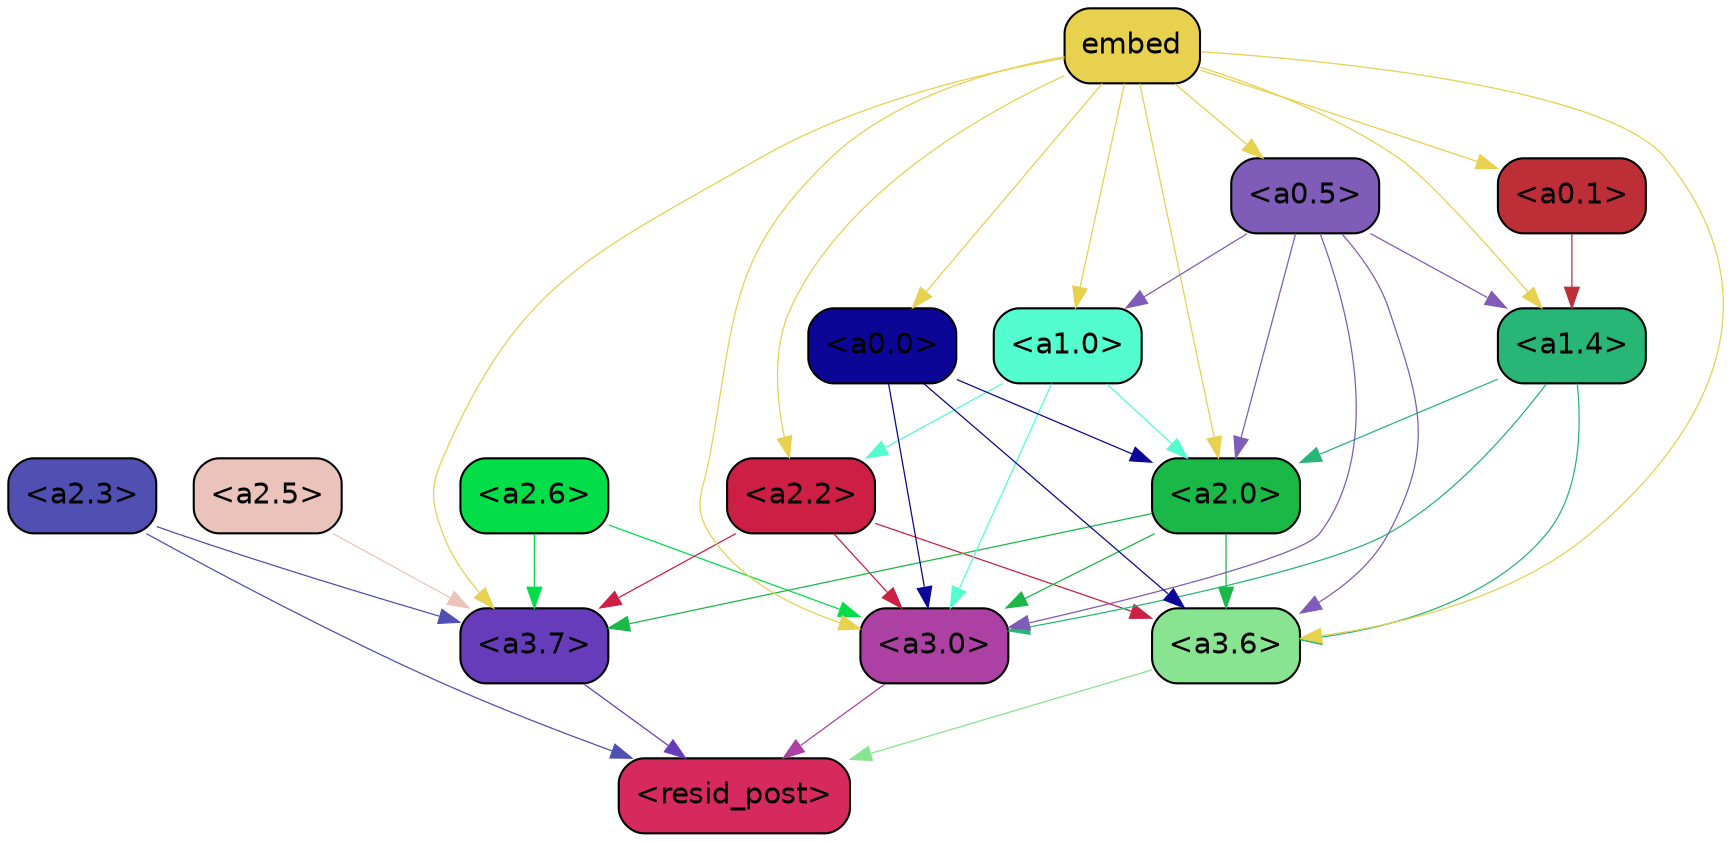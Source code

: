 strict digraph "" {
	graph [bgcolor=transparent,
		layout=dot,
		overlap=false,
		splines=true
	];
	"<a3.7>"	[color=black,
		fillcolor="#673cba",
		fontname=Helvetica,
		shape=box,
		style="filled, rounded"];
	"<resid_post>"	[color=black,
		fillcolor="#d62a5e",
		fontname=Helvetica,
		shape=box,
		style="filled, rounded"];
	"<a3.7>" -> "<resid_post>"	[color="#673cba",
		penwidth=0.6];
	"<a3.6>"	[color=black,
		fillcolor="#88e490",
		fontname=Helvetica,
		shape=box,
		style="filled, rounded"];
	"<a3.6>" -> "<resid_post>"	[color="#88e490",
		penwidth=0.6];
	"<a3.0>"	[color=black,
		fillcolor="#ad40a3",
		fontname=Helvetica,
		shape=box,
		style="filled, rounded"];
	"<a3.0>" -> "<resid_post>"	[color="#ad40a3",
		penwidth=0.6];
	"<a2.3>"	[color=black,
		fillcolor="#5050b3",
		fontname=Helvetica,
		shape=box,
		style="filled, rounded"];
	"<a2.3>" -> "<a3.7>"	[color="#5050b3",
		penwidth=0.6];
	"<a2.3>" -> "<resid_post>"	[color="#5050b3",
		penwidth=0.6];
	"<a2.6>"	[color=black,
		fillcolor="#02de48",
		fontname=Helvetica,
		shape=box,
		style="filled, rounded"];
	"<a2.6>" -> "<a3.7>"	[color="#02de48",
		penwidth=0.6];
	"<a2.6>" -> "<a3.0>"	[color="#02de48",
		penwidth=0.6];
	"<a2.5>"	[color=black,
		fillcolor="#eac4bb",
		fontname=Helvetica,
		shape=box,
		style="filled, rounded"];
	"<a2.5>" -> "<a3.7>"	[color="#eac4bb",
		penwidth=0.6];
	"<a2.2>"	[color=black,
		fillcolor="#cc1f43",
		fontname=Helvetica,
		shape=box,
		style="filled, rounded"];
	"<a2.2>" -> "<a3.7>"	[color="#cc1f43",
		penwidth=0.6];
	"<a2.2>" -> "<a3.6>"	[color="#cc1f43",
		penwidth=0.6];
	"<a2.2>" -> "<a3.0>"	[color="#cc1f43",
		penwidth=0.6];
	"<a2.0>"	[color=black,
		fillcolor="#1ab846",
		fontname=Helvetica,
		shape=box,
		style="filled, rounded"];
	"<a2.0>" -> "<a3.7>"	[color="#1ab846",
		penwidth=0.6];
	"<a2.0>" -> "<a3.6>"	[color="#1ab846",
		penwidth=0.6];
	"<a2.0>" -> "<a3.0>"	[color="#1ab846",
		penwidth=0.6];
	"<a1.4>"	[color=black,
		fillcolor="#27b675",
		fontname=Helvetica,
		shape=box,
		style="filled, rounded"];
	"<a1.4>" -> "<a3.6>"	[color="#27b675",
		penwidth=0.6];
	"<a1.4>" -> "<a3.0>"	[color="#27b675",
		penwidth=0.6];
	"<a1.4>" -> "<a2.0>"	[color="#27b675",
		penwidth=0.6];
	embed	[color=black,
		fillcolor="#e7d14f",
		fontname=Helvetica,
		shape=box,
		style="filled, rounded"];
	embed -> "<a3.7>"	[color="#e7d14f",
		penwidth=0.6];
	embed -> "<a3.6>"	[color="#e7d14f",
		penwidth=0.6];
	embed -> "<a3.0>"	[color="#e7d14f",
		penwidth=0.6];
	embed -> "<a2.2>"	[color="#e7d14f",
		penwidth=0.6];
	embed -> "<a2.0>"	[color="#e7d14f",
		penwidth=0.6];
	embed -> "<a1.4>"	[color="#e7d14f",
		penwidth=0.6];
	"<a1.0>"	[color=black,
		fillcolor="#53fdcf",
		fontname=Helvetica,
		shape=box,
		style="filled, rounded"];
	embed -> "<a1.0>"	[color="#e7d14f",
		penwidth=0.6];
	"<a0.5>"	[color=black,
		fillcolor="#7f5cb7",
		fontname=Helvetica,
		shape=box,
		style="filled, rounded"];
	embed -> "<a0.5>"	[color="#e7d14f",
		penwidth=0.6];
	"<a0.0>"	[color=black,
		fillcolor="#0b0696",
		fontname=Helvetica,
		shape=box,
		style="filled, rounded"];
	embed -> "<a0.0>"	[color="#e7d14f",
		penwidth=0.6];
	"<a0.1>"	[color=black,
		fillcolor="#be2e37",
		fontname=Helvetica,
		shape=box,
		style="filled, rounded"];
	embed -> "<a0.1>"	[color="#e7d14f",
		penwidth=0.6];
	"<a1.0>" -> "<a3.0>"	[color="#53fdcf",
		penwidth=0.6];
	"<a1.0>" -> "<a2.2>"	[color="#53fdcf",
		penwidth=0.6];
	"<a1.0>" -> "<a2.0>"	[color="#53fdcf",
		penwidth=0.6];
	"<a0.5>" -> "<a3.6>"	[color="#7f5cb7",
		penwidth=0.6];
	"<a0.5>" -> "<a3.0>"	[color="#7f5cb7",
		penwidth=0.6];
	"<a0.5>" -> "<a2.0>"	[color="#7f5cb7",
		penwidth=0.6];
	"<a0.5>" -> "<a1.4>"	[color="#7f5cb7",
		penwidth=0.6];
	"<a0.5>" -> "<a1.0>"	[color="#7f5cb7",
		penwidth=0.6];
	"<a0.0>" -> "<a3.6>"	[color="#0b0696",
		penwidth=0.6];
	"<a0.0>" -> "<a3.0>"	[color="#0b0696",
		penwidth=0.6];
	"<a0.0>" -> "<a2.0>"	[color="#0b0696",
		penwidth=0.6];
	"<a0.1>" -> "<a1.4>"	[color="#be2e37",
		penwidth=0.6];
}
